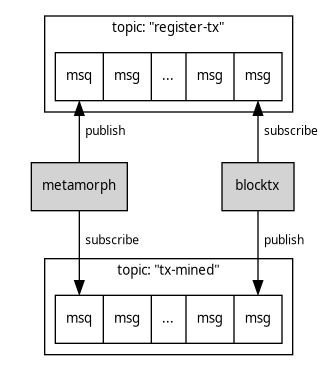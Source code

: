 @startuml

digraph arc {
    rankdir=TB;
    newrank=true
    rank1 [fixedsize=true; width=0.01; height=0.01; label="", style=invisible];
    rank2 [fixedsize=true; width=0.01; height=0.01; label="", style=invisible];
    rank3 [fixedsize=true; width=0.01; height=0.01; label="", style=invisible];

    rank1 -> rank2 [color=white];

    graph [fontsize=10 fontname="Verdana"];
    node [shape=record fontsize=10 fontname="Verdana"];
    edge [fontsize=9 fontname="Verdana"];

    subgraph cluster_message_queue_1 {
      label = "topic: \"register-tx\"";
      message_queue_1 [label="<f0> msq|<f1> msg|<fn> ... |<f2> msg|<f3> msg"]
    }

    subgraph cluster_message_queue_2 {
      label = "topic: \"tx-mined\"";
      message_queue_2 [label="<f0> msq|<f1> msg|<fn> ... |<f2> msg|<f3> msg"]
    }

    metamorph [shape=rectangle, style=filled]
    blocktx [shape=rectangle, style=filled]

    metamorph -> message_queue_1:f0 [label="  publish"]
    metamorph -> message_queue_2:f0 [label="  subscribe"]

    blocktx -> message_queue_1:f3 [label="  subscribe"]
    blocktx -> message_queue_2:f3 [label="  publish"]

    {rank=same; rank1; message_queue_1;}
    {rank=same; rank2; blocktx; metamorph;}
    {rank=same; rank3; message_queue_2;}
}

@enduml
